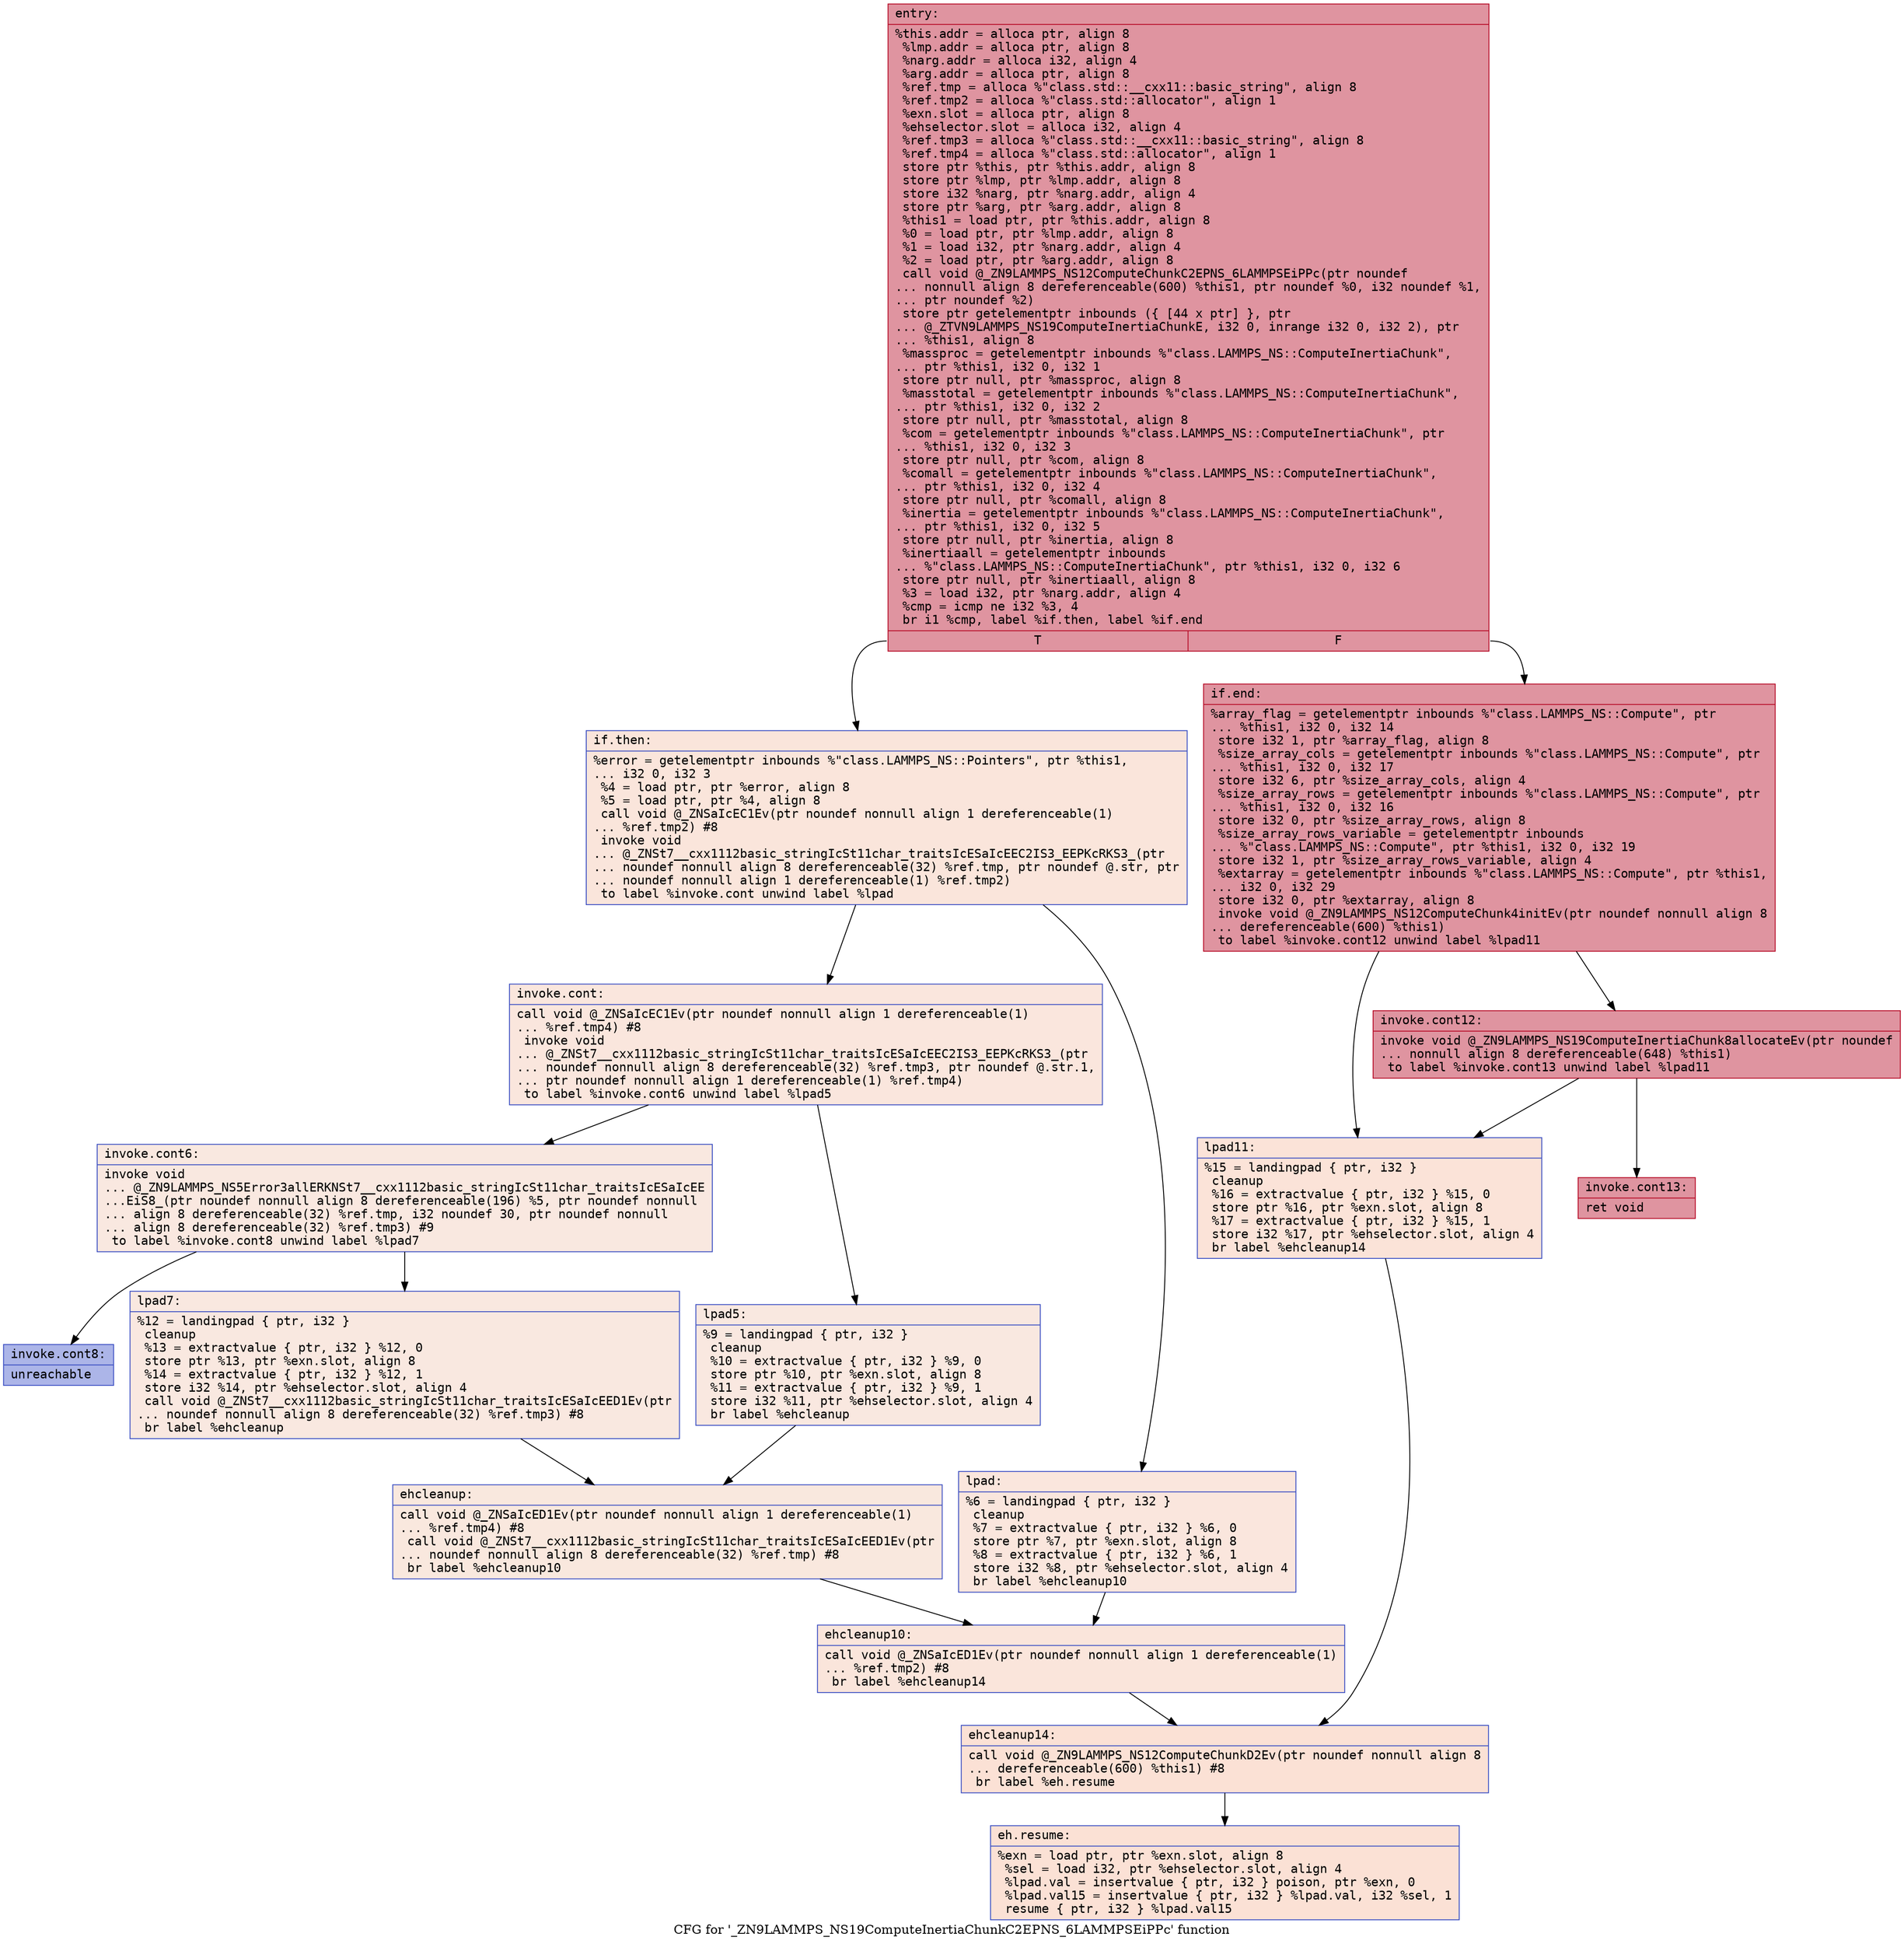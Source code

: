 digraph "CFG for '_ZN9LAMMPS_NS19ComputeInertiaChunkC2EPNS_6LAMMPSEiPPc' function" {
	label="CFG for '_ZN9LAMMPS_NS19ComputeInertiaChunkC2EPNS_6LAMMPSEiPPc' function";

	Node0x5646cd99fd70 [shape=record,color="#b70d28ff", style=filled, fillcolor="#b70d2870" fontname="Courier",label="{entry:\l|  %this.addr = alloca ptr, align 8\l  %lmp.addr = alloca ptr, align 8\l  %narg.addr = alloca i32, align 4\l  %arg.addr = alloca ptr, align 8\l  %ref.tmp = alloca %\"class.std::__cxx11::basic_string\", align 8\l  %ref.tmp2 = alloca %\"class.std::allocator\", align 1\l  %exn.slot = alloca ptr, align 8\l  %ehselector.slot = alloca i32, align 4\l  %ref.tmp3 = alloca %\"class.std::__cxx11::basic_string\", align 8\l  %ref.tmp4 = alloca %\"class.std::allocator\", align 1\l  store ptr %this, ptr %this.addr, align 8\l  store ptr %lmp, ptr %lmp.addr, align 8\l  store i32 %narg, ptr %narg.addr, align 4\l  store ptr %arg, ptr %arg.addr, align 8\l  %this1 = load ptr, ptr %this.addr, align 8\l  %0 = load ptr, ptr %lmp.addr, align 8\l  %1 = load i32, ptr %narg.addr, align 4\l  %2 = load ptr, ptr %arg.addr, align 8\l  call void @_ZN9LAMMPS_NS12ComputeChunkC2EPNS_6LAMMPSEiPPc(ptr noundef\l... nonnull align 8 dereferenceable(600) %this1, ptr noundef %0, i32 noundef %1,\l... ptr noundef %2)\l  store ptr getelementptr inbounds (\{ [44 x ptr] \}, ptr\l... @_ZTVN9LAMMPS_NS19ComputeInertiaChunkE, i32 0, inrange i32 0, i32 2), ptr\l... %this1, align 8\l  %massproc = getelementptr inbounds %\"class.LAMMPS_NS::ComputeInertiaChunk\",\l... ptr %this1, i32 0, i32 1\l  store ptr null, ptr %massproc, align 8\l  %masstotal = getelementptr inbounds %\"class.LAMMPS_NS::ComputeInertiaChunk\",\l... ptr %this1, i32 0, i32 2\l  store ptr null, ptr %masstotal, align 8\l  %com = getelementptr inbounds %\"class.LAMMPS_NS::ComputeInertiaChunk\", ptr\l... %this1, i32 0, i32 3\l  store ptr null, ptr %com, align 8\l  %comall = getelementptr inbounds %\"class.LAMMPS_NS::ComputeInertiaChunk\",\l... ptr %this1, i32 0, i32 4\l  store ptr null, ptr %comall, align 8\l  %inertia = getelementptr inbounds %\"class.LAMMPS_NS::ComputeInertiaChunk\",\l... ptr %this1, i32 0, i32 5\l  store ptr null, ptr %inertia, align 8\l  %inertiaall = getelementptr inbounds\l... %\"class.LAMMPS_NS::ComputeInertiaChunk\", ptr %this1, i32 0, i32 6\l  store ptr null, ptr %inertiaall, align 8\l  %3 = load i32, ptr %narg.addr, align 4\l  %cmp = icmp ne i32 %3, 4\l  br i1 %cmp, label %if.then, label %if.end\l|{<s0>T|<s1>F}}"];
	Node0x5646cd99fd70:s0 -> Node0x5646cd9a2550[tooltip="entry -> if.then\nProbability 0.00%" ];
	Node0x5646cd99fd70:s1 -> Node0x5646cd9a2620[tooltip="entry -> if.end\nProbability 100.00%" ];
	Node0x5646cd9a2550 [shape=record,color="#3d50c3ff", style=filled, fillcolor="#f4c5ad70" fontname="Courier",label="{if.then:\l|  %error = getelementptr inbounds %\"class.LAMMPS_NS::Pointers\", ptr %this1,\l... i32 0, i32 3\l  %4 = load ptr, ptr %error, align 8\l  %5 = load ptr, ptr %4, align 8\l  call void @_ZNSaIcEC1Ev(ptr noundef nonnull align 1 dereferenceable(1)\l... %ref.tmp2) #8\l  invoke void\l... @_ZNSt7__cxx1112basic_stringIcSt11char_traitsIcESaIcEEC2IS3_EEPKcRKS3_(ptr\l... noundef nonnull align 8 dereferenceable(32) %ref.tmp, ptr noundef @.str, ptr\l... noundef nonnull align 1 dereferenceable(1) %ref.tmp2)\l          to label %invoke.cont unwind label %lpad\l}"];
	Node0x5646cd9a2550 -> Node0x5646cd9a2f60[tooltip="if.then -> invoke.cont\nProbability 50.00%" ];
	Node0x5646cd9a2550 -> Node0x5646cd9a3040[tooltip="if.then -> lpad\nProbability 50.00%" ];
	Node0x5646cd9a2f60 [shape=record,color="#3d50c3ff", style=filled, fillcolor="#f3c7b170" fontname="Courier",label="{invoke.cont:\l|  call void @_ZNSaIcEC1Ev(ptr noundef nonnull align 1 dereferenceable(1)\l... %ref.tmp4) #8\l  invoke void\l... @_ZNSt7__cxx1112basic_stringIcSt11char_traitsIcESaIcEEC2IS3_EEPKcRKS3_(ptr\l... noundef nonnull align 8 dereferenceable(32) %ref.tmp3, ptr noundef @.str.1,\l... ptr noundef nonnull align 1 dereferenceable(1) %ref.tmp4)\l          to label %invoke.cont6 unwind label %lpad5\l}"];
	Node0x5646cd9a2f60 -> Node0x5646cd9a33d0[tooltip="invoke.cont -> invoke.cont6\nProbability 50.00%" ];
	Node0x5646cd9a2f60 -> Node0x5646cd9a3c30[tooltip="invoke.cont -> lpad5\nProbability 50.00%" ];
	Node0x5646cd9a33d0 [shape=record,color="#3d50c3ff", style=filled, fillcolor="#f1ccb870" fontname="Courier",label="{invoke.cont6:\l|  invoke void\l... @_ZN9LAMMPS_NS5Error3allERKNSt7__cxx1112basic_stringIcSt11char_traitsIcESaIcEE\l...EiS8_(ptr noundef nonnull align 8 dereferenceable(196) %5, ptr noundef nonnull\l... align 8 dereferenceable(32) %ref.tmp, i32 noundef 30, ptr noundef nonnull\l... align 8 dereferenceable(32) %ref.tmp3) #9\l          to label %invoke.cont8 unwind label %lpad7\l}"];
	Node0x5646cd9a33d0 -> Node0x5646cd9a3380[tooltip="invoke.cont6 -> invoke.cont8\nProbability 0.00%" ];
	Node0x5646cd9a33d0 -> Node0x5646cd9a3fb0[tooltip="invoke.cont6 -> lpad7\nProbability 100.00%" ];
	Node0x5646cd9a3380 [shape=record,color="#3d50c3ff", style=filled, fillcolor="#4358cb70" fontname="Courier",label="{invoke.cont8:\l|  unreachable\l}"];
	Node0x5646cd9a3040 [shape=record,color="#3d50c3ff", style=filled, fillcolor="#f3c7b170" fontname="Courier",label="{lpad:\l|  %6 = landingpad \{ ptr, i32 \}\l          cleanup\l  %7 = extractvalue \{ ptr, i32 \} %6, 0\l  store ptr %7, ptr %exn.slot, align 8\l  %8 = extractvalue \{ ptr, i32 \} %6, 1\l  store i32 %8, ptr %ehselector.slot, align 4\l  br label %ehcleanup10\l}"];
	Node0x5646cd9a3040 -> Node0x5646cd9a4650[tooltip="lpad -> ehcleanup10\nProbability 100.00%" ];
	Node0x5646cd9a3c30 [shape=record,color="#3d50c3ff", style=filled, fillcolor="#f1ccb870" fontname="Courier",label="{lpad5:\l|  %9 = landingpad \{ ptr, i32 \}\l          cleanup\l  %10 = extractvalue \{ ptr, i32 \} %9, 0\l  store ptr %10, ptr %exn.slot, align 8\l  %11 = extractvalue \{ ptr, i32 \} %9, 1\l  store i32 %11, ptr %ehselector.slot, align 4\l  br label %ehcleanup\l}"];
	Node0x5646cd9a3c30 -> Node0x5646cd9a49a0[tooltip="lpad5 -> ehcleanup\nProbability 100.00%" ];
	Node0x5646cd9a3fb0 [shape=record,color="#3d50c3ff", style=filled, fillcolor="#f1ccb870" fontname="Courier",label="{lpad7:\l|  %12 = landingpad \{ ptr, i32 \}\l          cleanup\l  %13 = extractvalue \{ ptr, i32 \} %12, 0\l  store ptr %13, ptr %exn.slot, align 8\l  %14 = extractvalue \{ ptr, i32 \} %12, 1\l  store i32 %14, ptr %ehselector.slot, align 4\l  call void @_ZNSt7__cxx1112basic_stringIcSt11char_traitsIcESaIcEED1Ev(ptr\l... noundef nonnull align 8 dereferenceable(32) %ref.tmp3) #8\l  br label %ehcleanup\l}"];
	Node0x5646cd9a3fb0 -> Node0x5646cd9a49a0[tooltip="lpad7 -> ehcleanup\nProbability 100.00%" ];
	Node0x5646cd9a49a0 [shape=record,color="#3d50c3ff", style=filled, fillcolor="#f2cab570" fontname="Courier",label="{ehcleanup:\l|  call void @_ZNSaIcED1Ev(ptr noundef nonnull align 1 dereferenceable(1)\l... %ref.tmp4) #8\l  call void @_ZNSt7__cxx1112basic_stringIcSt11char_traitsIcESaIcEED1Ev(ptr\l... noundef nonnull align 8 dereferenceable(32) %ref.tmp) #8\l  br label %ehcleanup10\l}"];
	Node0x5646cd9a49a0 -> Node0x5646cd9a4650[tooltip="ehcleanup -> ehcleanup10\nProbability 100.00%" ];
	Node0x5646cd9a4650 [shape=record,color="#3d50c3ff", style=filled, fillcolor="#f4c5ad70" fontname="Courier",label="{ehcleanup10:\l|  call void @_ZNSaIcED1Ev(ptr noundef nonnull align 1 dereferenceable(1)\l... %ref.tmp2) #8\l  br label %ehcleanup14\l}"];
	Node0x5646cd9a4650 -> Node0x5646cd9a5400[tooltip="ehcleanup10 -> ehcleanup14\nProbability 100.00%" ];
	Node0x5646cd9a2620 [shape=record,color="#b70d28ff", style=filled, fillcolor="#b70d2870" fontname="Courier",label="{if.end:\l|  %array_flag = getelementptr inbounds %\"class.LAMMPS_NS::Compute\", ptr\l... %this1, i32 0, i32 14\l  store i32 1, ptr %array_flag, align 8\l  %size_array_cols = getelementptr inbounds %\"class.LAMMPS_NS::Compute\", ptr\l... %this1, i32 0, i32 17\l  store i32 6, ptr %size_array_cols, align 4\l  %size_array_rows = getelementptr inbounds %\"class.LAMMPS_NS::Compute\", ptr\l... %this1, i32 0, i32 16\l  store i32 0, ptr %size_array_rows, align 8\l  %size_array_rows_variable = getelementptr inbounds\l... %\"class.LAMMPS_NS::Compute\", ptr %this1, i32 0, i32 19\l  store i32 1, ptr %size_array_rows_variable, align 4\l  %extarray = getelementptr inbounds %\"class.LAMMPS_NS::Compute\", ptr %this1,\l... i32 0, i32 29\l  store i32 0, ptr %extarray, align 8\l  invoke void @_ZN9LAMMPS_NS12ComputeChunk4initEv(ptr noundef nonnull align 8\l... dereferenceable(600) %this1)\l          to label %invoke.cont12 unwind label %lpad11\l}"];
	Node0x5646cd9a2620 -> Node0x5646cd9a5db0[tooltip="if.end -> invoke.cont12\nProbability 100.00%" ];
	Node0x5646cd9a2620 -> Node0x5646cd9a5e30[tooltip="if.end -> lpad11\nProbability 0.00%" ];
	Node0x5646cd9a5db0 [shape=record,color="#b70d28ff", style=filled, fillcolor="#b70d2870" fontname="Courier",label="{invoke.cont12:\l|  invoke void @_ZN9LAMMPS_NS19ComputeInertiaChunk8allocateEv(ptr noundef\l... nonnull align 8 dereferenceable(648) %this1)\l          to label %invoke.cont13 unwind label %lpad11\l}"];
	Node0x5646cd9a5db0 -> Node0x5646cd9a5fc0[tooltip="invoke.cont12 -> invoke.cont13\nProbability 100.00%" ];
	Node0x5646cd9a5db0 -> Node0x5646cd9a5e30[tooltip="invoke.cont12 -> lpad11\nProbability 0.00%" ];
	Node0x5646cd9a5fc0 [shape=record,color="#b70d28ff", style=filled, fillcolor="#b70d2870" fontname="Courier",label="{invoke.cont13:\l|  ret void\l}"];
	Node0x5646cd9a5e30 [shape=record,color="#3d50c3ff", style=filled, fillcolor="#f6bfa670" fontname="Courier",label="{lpad11:\l|  %15 = landingpad \{ ptr, i32 \}\l          cleanup\l  %16 = extractvalue \{ ptr, i32 \} %15, 0\l  store ptr %16, ptr %exn.slot, align 8\l  %17 = extractvalue \{ ptr, i32 \} %15, 1\l  store i32 %17, ptr %ehselector.slot, align 4\l  br label %ehcleanup14\l}"];
	Node0x5646cd9a5e30 -> Node0x5646cd9a5400[tooltip="lpad11 -> ehcleanup14\nProbability 100.00%" ];
	Node0x5646cd9a5400 [shape=record,color="#3d50c3ff", style=filled, fillcolor="#f7bca170" fontname="Courier",label="{ehcleanup14:\l|  call void @_ZN9LAMMPS_NS12ComputeChunkD2Ev(ptr noundef nonnull align 8\l... dereferenceable(600) %this1) #8\l  br label %eh.resume\l}"];
	Node0x5646cd9a5400 -> Node0x5646cd9a6570[tooltip="ehcleanup14 -> eh.resume\nProbability 100.00%" ];
	Node0x5646cd9a6570 [shape=record,color="#3d50c3ff", style=filled, fillcolor="#f7bca170" fontname="Courier",label="{eh.resume:\l|  %exn = load ptr, ptr %exn.slot, align 8\l  %sel = load i32, ptr %ehselector.slot, align 4\l  %lpad.val = insertvalue \{ ptr, i32 \} poison, ptr %exn, 0\l  %lpad.val15 = insertvalue \{ ptr, i32 \} %lpad.val, i32 %sel, 1\l  resume \{ ptr, i32 \} %lpad.val15\l}"];
}
